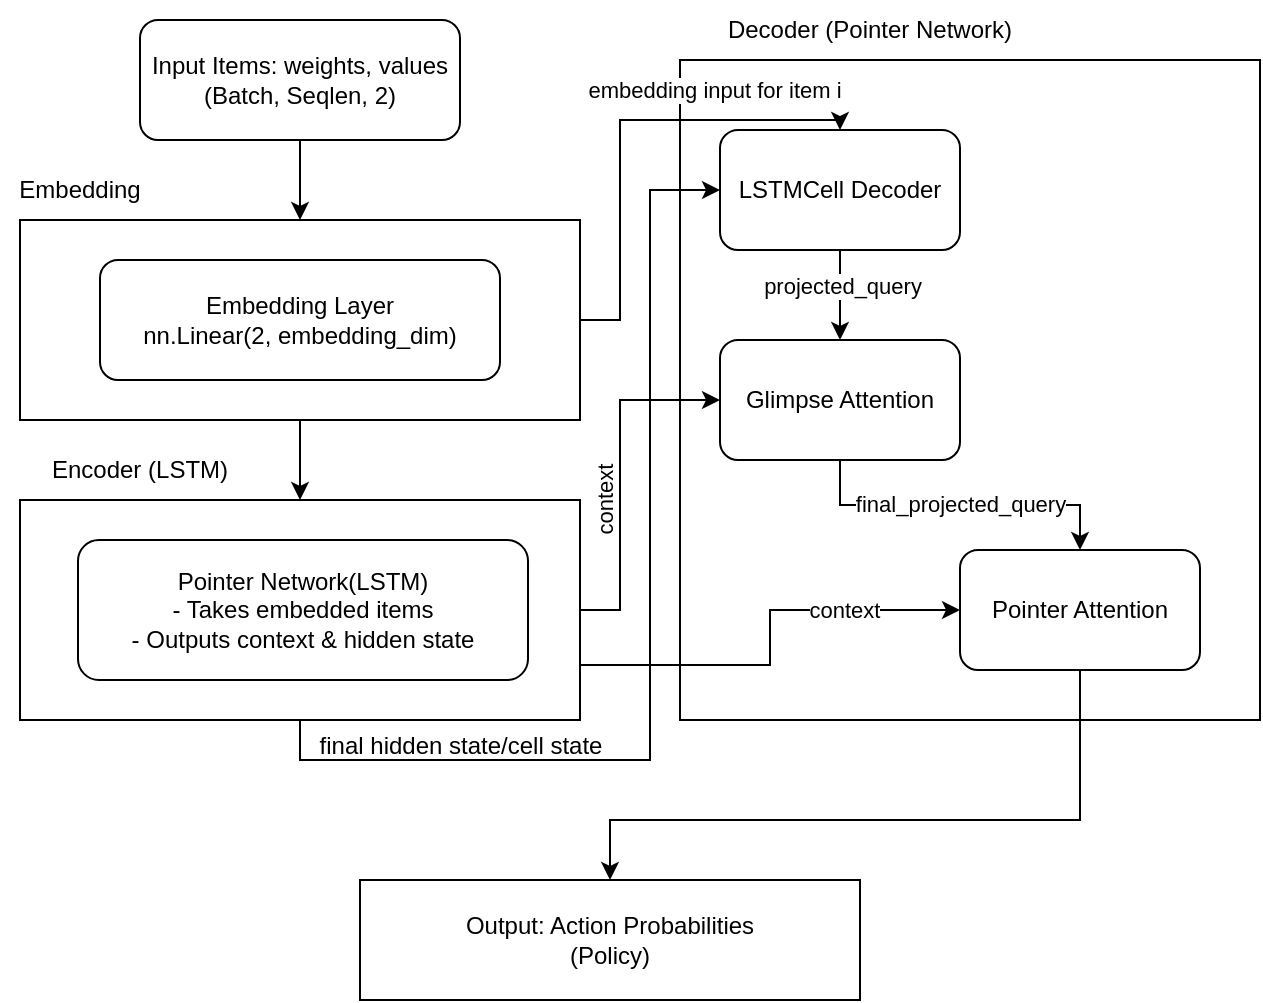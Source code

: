 <mxfile version="28.0.6">
  <diagram name="第 1 页" id="KOCHXW455RKfBKtYT5Ut">
    <mxGraphModel dx="1426" dy="841" grid="1" gridSize="10" guides="1" tooltips="1" connect="1" arrows="1" fold="1" page="1" pageScale="1" pageWidth="827" pageHeight="1169" math="0" shadow="0">
      <root>
        <mxCell id="0" />
        <mxCell id="1" parent="0" />
        <mxCell id="pXxR_mUluwXjjQwc9BsJ-10" value="" style="rounded=0;whiteSpace=wrap;html=1;" vertex="1" parent="1">
          <mxGeometry x="490" y="80" width="290" height="330" as="geometry" />
        </mxCell>
        <mxCell id="pXxR_mUluwXjjQwc9BsJ-16" style="edgeStyle=orthogonalEdgeStyle;rounded=0;orthogonalLoop=1;jettySize=auto;html=1;exitX=0.5;exitY=1;exitDx=0;exitDy=0;entryX=0;entryY=0.5;entryDx=0;entryDy=0;" edge="1" parent="1" source="pXxR_mUluwXjjQwc9BsJ-8" target="pXxR_mUluwXjjQwc9BsJ-11">
          <mxGeometry relative="1" as="geometry" />
        </mxCell>
        <mxCell id="pXxR_mUluwXjjQwc9BsJ-17" style="edgeStyle=orthogonalEdgeStyle;rounded=0;orthogonalLoop=1;jettySize=auto;html=1;exitX=1;exitY=0.5;exitDx=0;exitDy=0;entryX=0;entryY=0.5;entryDx=0;entryDy=0;" edge="1" parent="1" source="pXxR_mUluwXjjQwc9BsJ-8" target="pXxR_mUluwXjjQwc9BsJ-12">
          <mxGeometry relative="1" as="geometry">
            <Array as="points">
              <mxPoint x="460" y="355" />
              <mxPoint x="460" y="250" />
            </Array>
          </mxGeometry>
        </mxCell>
        <mxCell id="pXxR_mUluwXjjQwc9BsJ-29" value="context" style="edgeLabel;html=1;align=center;verticalAlign=middle;resizable=0;points=[];rotation=-90;" vertex="1" connectable="0" parent="pXxR_mUluwXjjQwc9BsJ-17">
          <mxGeometry x="-0.143" y="2" relative="1" as="geometry">
            <mxPoint x="-6" as="offset" />
          </mxGeometry>
        </mxCell>
        <mxCell id="pXxR_mUluwXjjQwc9BsJ-18" style="edgeStyle=orthogonalEdgeStyle;rounded=0;orthogonalLoop=1;jettySize=auto;html=1;exitX=1;exitY=0.75;exitDx=0;exitDy=0;entryX=0;entryY=0.5;entryDx=0;entryDy=0;" edge="1" parent="1" source="pXxR_mUluwXjjQwc9BsJ-8" target="pXxR_mUluwXjjQwc9BsJ-13">
          <mxGeometry relative="1" as="geometry" />
        </mxCell>
        <mxCell id="pXxR_mUluwXjjQwc9BsJ-32" value="context" style="edgeLabel;html=1;align=center;verticalAlign=middle;resizable=0;points=[];" vertex="1" connectable="0" parent="pXxR_mUluwXjjQwc9BsJ-18">
          <mxGeometry x="0.467" relative="1" as="geometry">
            <mxPoint as="offset" />
          </mxGeometry>
        </mxCell>
        <mxCell id="pXxR_mUluwXjjQwc9BsJ-8" value="" style="rounded=0;whiteSpace=wrap;html=1;" vertex="1" parent="1">
          <mxGeometry x="160" y="300" width="280" height="110" as="geometry" />
        </mxCell>
        <mxCell id="pXxR_mUluwXjjQwc9BsJ-15" style="edgeStyle=orthogonalEdgeStyle;rounded=0;orthogonalLoop=1;jettySize=auto;html=1;exitX=0.5;exitY=1;exitDx=0;exitDy=0;entryX=0.5;entryY=0;entryDx=0;entryDy=0;" edge="1" parent="1" source="pXxR_mUluwXjjQwc9BsJ-6" target="pXxR_mUluwXjjQwc9BsJ-8">
          <mxGeometry relative="1" as="geometry" />
        </mxCell>
        <mxCell id="pXxR_mUluwXjjQwc9BsJ-33" style="edgeStyle=orthogonalEdgeStyle;rounded=0;orthogonalLoop=1;jettySize=auto;html=1;exitX=1;exitY=0.5;exitDx=0;exitDy=0;entryX=0.5;entryY=0;entryDx=0;entryDy=0;" edge="1" parent="1" source="pXxR_mUluwXjjQwc9BsJ-6" target="pXxR_mUluwXjjQwc9BsJ-11">
          <mxGeometry relative="1" as="geometry">
            <Array as="points">
              <mxPoint x="460" y="210" />
              <mxPoint x="460" y="110" />
              <mxPoint x="570" y="110" />
            </Array>
          </mxGeometry>
        </mxCell>
        <mxCell id="pXxR_mUluwXjjQwc9BsJ-34" value="embedding input for item i" style="edgeLabel;html=1;align=center;verticalAlign=middle;resizable=0;points=[];" vertex="1" connectable="0" parent="pXxR_mUluwXjjQwc9BsJ-33">
          <mxGeometry x="0.421" y="6" relative="1" as="geometry">
            <mxPoint y="-9" as="offset" />
          </mxGeometry>
        </mxCell>
        <mxCell id="pXxR_mUluwXjjQwc9BsJ-6" value="" style="rounded=0;whiteSpace=wrap;html=1;" vertex="1" parent="1">
          <mxGeometry x="160" y="160" width="280" height="100" as="geometry" />
        </mxCell>
        <mxCell id="pXxR_mUluwXjjQwc9BsJ-3" value="Embedding Layer&lt;div&gt;nn.Linear(2, embedding_dim)&lt;/div&gt;" style="rounded=1;whiteSpace=wrap;html=1;" vertex="1" parent="1">
          <mxGeometry x="200" y="180" width="200" height="60" as="geometry" />
        </mxCell>
        <mxCell id="pXxR_mUluwXjjQwc9BsJ-14" style="edgeStyle=orthogonalEdgeStyle;rounded=0;orthogonalLoop=1;jettySize=auto;html=1;exitX=0.5;exitY=1;exitDx=0;exitDy=0;entryX=0.5;entryY=0;entryDx=0;entryDy=0;" edge="1" parent="1" source="pXxR_mUluwXjjQwc9BsJ-4" target="pXxR_mUluwXjjQwc9BsJ-6">
          <mxGeometry relative="1" as="geometry" />
        </mxCell>
        <mxCell id="pXxR_mUluwXjjQwc9BsJ-4" value="&lt;div&gt;&lt;font&gt;Input Items:&amp;nbsp;&lt;span style=&quot;background-color: rgb(255, 255, 255); text-wrap-mode: nowrap; color: light-dark(rgb(0, 0, 0), rgb(255, 255, 255));&quot;&gt;weights, values&lt;/span&gt;&lt;/font&gt;&lt;/div&gt;&lt;div&gt;&lt;font&gt;(Batch, Seqlen, 2)&lt;/font&gt;&lt;/div&gt;" style="rounded=1;whiteSpace=wrap;html=1;" vertex="1" parent="1">
          <mxGeometry x="220" y="60" width="160" height="60" as="geometry" />
        </mxCell>
        <mxCell id="pXxR_mUluwXjjQwc9BsJ-5" value="&lt;div&gt;Pointer Network(LSTM)&lt;/div&gt;&lt;div&gt;- Takes embedded items&lt;/div&gt;&lt;div&gt;- Outputs context &amp;amp; hidden state&lt;/div&gt;" style="rounded=1;whiteSpace=wrap;html=1;" vertex="1" parent="1">
          <mxGeometry x="189" y="320" width="225" height="70" as="geometry" />
        </mxCell>
        <mxCell id="pXxR_mUluwXjjQwc9BsJ-7" value="Embedding" style="text;html=1;align=center;verticalAlign=middle;whiteSpace=wrap;rounded=0;" vertex="1" parent="1">
          <mxGeometry x="160" y="130" width="60" height="30" as="geometry" />
        </mxCell>
        <mxCell id="pXxR_mUluwXjjQwc9BsJ-9" value="Encoder (&lt;span style=&quot;background-color: transparent; color: light-dark(rgb(0, 0, 0), rgb(255, 255, 255));&quot;&gt;LSTM)&lt;/span&gt;" style="text;html=1;align=center;verticalAlign=middle;whiteSpace=wrap;rounded=0;" vertex="1" parent="1">
          <mxGeometry x="150" y="270" width="140" height="30" as="geometry" />
        </mxCell>
        <mxCell id="pXxR_mUluwXjjQwc9BsJ-22" style="edgeStyle=orthogonalEdgeStyle;rounded=0;orthogonalLoop=1;jettySize=auto;html=1;exitX=0.5;exitY=1;exitDx=0;exitDy=0;entryX=0.5;entryY=0;entryDx=0;entryDy=0;" edge="1" parent="1" source="pXxR_mUluwXjjQwc9BsJ-11" target="pXxR_mUluwXjjQwc9BsJ-12">
          <mxGeometry relative="1" as="geometry" />
        </mxCell>
        <mxCell id="pXxR_mUluwXjjQwc9BsJ-30" value="projected_query" style="edgeLabel;html=1;align=center;verticalAlign=middle;resizable=0;points=[];" vertex="1" connectable="0" parent="pXxR_mUluwXjjQwc9BsJ-22">
          <mxGeometry x="-0.2" y="1" relative="1" as="geometry">
            <mxPoint as="offset" />
          </mxGeometry>
        </mxCell>
        <mxCell id="pXxR_mUluwXjjQwc9BsJ-11" value="LSTMCell&amp;nbsp;Decoder" style="rounded=1;whiteSpace=wrap;html=1;" vertex="1" parent="1">
          <mxGeometry x="510" y="115" width="120" height="60" as="geometry" />
        </mxCell>
        <mxCell id="pXxR_mUluwXjjQwc9BsJ-23" style="edgeStyle=orthogonalEdgeStyle;rounded=0;orthogonalLoop=1;jettySize=auto;html=1;exitX=0.5;exitY=1;exitDx=0;exitDy=0;entryX=0.5;entryY=0;entryDx=0;entryDy=0;" edge="1" parent="1" source="pXxR_mUluwXjjQwc9BsJ-12" target="pXxR_mUluwXjjQwc9BsJ-13">
          <mxGeometry relative="1" as="geometry" />
        </mxCell>
        <mxCell id="pXxR_mUluwXjjQwc9BsJ-31" value="final_projected_query" style="edgeLabel;html=1;align=center;verticalAlign=middle;resizable=0;points=[];" vertex="1" connectable="0" parent="pXxR_mUluwXjjQwc9BsJ-23">
          <mxGeometry y="2" relative="1" as="geometry">
            <mxPoint y="1" as="offset" />
          </mxGeometry>
        </mxCell>
        <mxCell id="pXxR_mUluwXjjQwc9BsJ-12" value="Glimpse Attention" style="rounded=1;whiteSpace=wrap;html=1;" vertex="1" parent="1">
          <mxGeometry x="510" y="220" width="120" height="60" as="geometry" />
        </mxCell>
        <mxCell id="pXxR_mUluwXjjQwc9BsJ-25" style="edgeStyle=orthogonalEdgeStyle;rounded=0;orthogonalLoop=1;jettySize=auto;html=1;exitX=0.5;exitY=1;exitDx=0;exitDy=0;" edge="1" parent="1" source="pXxR_mUluwXjjQwc9BsJ-13" target="pXxR_mUluwXjjQwc9BsJ-20">
          <mxGeometry relative="1" as="geometry">
            <Array as="points">
              <mxPoint x="690" y="460" />
              <mxPoint x="455" y="460" />
            </Array>
          </mxGeometry>
        </mxCell>
        <mxCell id="pXxR_mUluwXjjQwc9BsJ-13" value="Pointer Attention" style="rounded=1;whiteSpace=wrap;html=1;" vertex="1" parent="1">
          <mxGeometry x="630" y="325" width="120" height="60" as="geometry" />
        </mxCell>
        <mxCell id="pXxR_mUluwXjjQwc9BsJ-20" value="&lt;div&gt;Output: Action Probabilities&lt;/div&gt;&lt;div&gt;(Policy)&lt;/div&gt;" style="rounded=0;whiteSpace=wrap;html=1;" vertex="1" parent="1">
          <mxGeometry x="330" y="490" width="250" height="60" as="geometry" />
        </mxCell>
        <mxCell id="pXxR_mUluwXjjQwc9BsJ-21" value="Decoder (Pointer Network)" style="text;html=1;align=center;verticalAlign=middle;whiteSpace=wrap;rounded=0;" vertex="1" parent="1">
          <mxGeometry x="490" y="50" width="190" height="30" as="geometry" />
        </mxCell>
        <mxCell id="pXxR_mUluwXjjQwc9BsJ-28" value="final&amp;nbsp;hidden state/cell state" style="text;html=1;align=center;verticalAlign=middle;resizable=0;points=[];autosize=1;strokeColor=none;fillColor=none;" vertex="1" parent="1">
          <mxGeometry x="300" y="408" width="160" height="30" as="geometry" />
        </mxCell>
      </root>
    </mxGraphModel>
  </diagram>
</mxfile>
